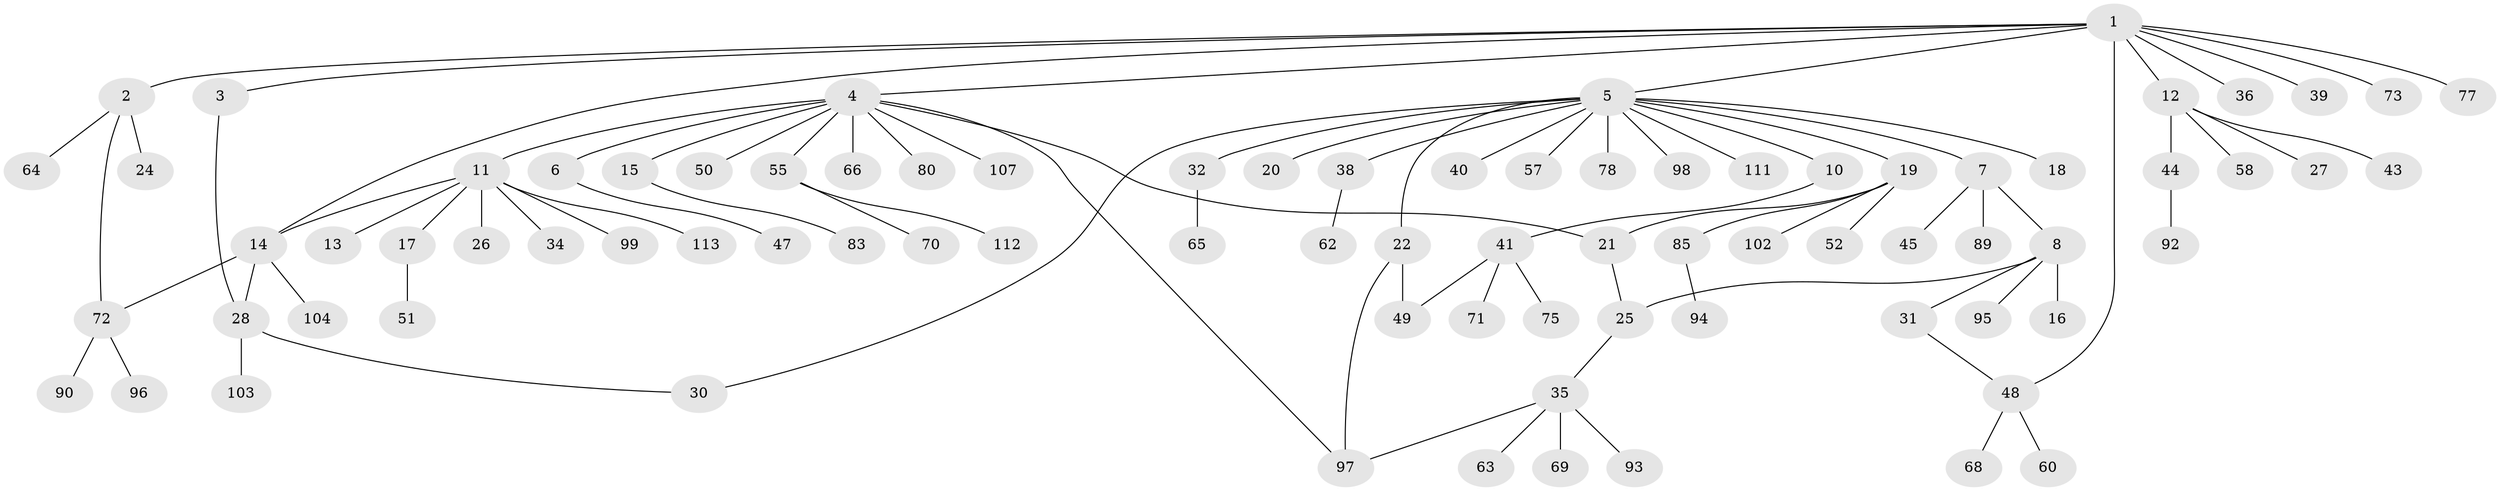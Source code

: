 // Generated by graph-tools (version 1.1) at 2025/51/02/27/25 19:51:57]
// undirected, 83 vertices, 92 edges
graph export_dot {
graph [start="1"]
  node [color=gray90,style=filled];
  1 [super="+100"];
  2 [super="+42"];
  3;
  4 [super="+9"];
  5 [super="+54"];
  6;
  7 [super="+37"];
  8 [super="+79"];
  10 [super="+53"];
  11 [super="+29"];
  12 [super="+108"];
  13;
  14 [super="+82"];
  15;
  16;
  17 [super="+74"];
  18;
  19 [super="+23"];
  20;
  21 [super="+33"];
  22 [super="+109"];
  24 [super="+86"];
  25;
  26;
  27;
  28 [super="+59"];
  30;
  31;
  32;
  34;
  35 [super="+76"];
  36;
  38 [super="+67"];
  39;
  40 [super="+46"];
  41 [super="+56"];
  43;
  44 [super="+106"];
  45;
  47;
  48 [super="+61"];
  49;
  50;
  51;
  52 [super="+101"];
  55 [super="+91"];
  57;
  58;
  60 [super="+81"];
  62;
  63;
  64;
  65;
  66;
  68;
  69;
  70;
  71 [super="+88"];
  72 [super="+87"];
  73;
  75;
  77 [super="+84"];
  78;
  80;
  83 [super="+110"];
  85 [super="+105"];
  89;
  90;
  92;
  93;
  94;
  95;
  96;
  97;
  98;
  99;
  102;
  103;
  104;
  107;
  111;
  112;
  113;
  1 -- 2;
  1 -- 3;
  1 -- 4;
  1 -- 5;
  1 -- 12;
  1 -- 36;
  1 -- 39;
  1 -- 48;
  1 -- 73;
  1 -- 77;
  1 -- 14;
  2 -- 24;
  2 -- 64;
  2 -- 72;
  3 -- 28;
  4 -- 6;
  4 -- 11;
  4 -- 15;
  4 -- 21;
  4 -- 50;
  4 -- 55;
  4 -- 66;
  4 -- 97;
  4 -- 107;
  4 -- 80;
  5 -- 7;
  5 -- 10;
  5 -- 18;
  5 -- 19;
  5 -- 20;
  5 -- 22;
  5 -- 30;
  5 -- 32;
  5 -- 38;
  5 -- 40;
  5 -- 57;
  5 -- 78;
  5 -- 111;
  5 -- 98;
  6 -- 47;
  7 -- 8;
  7 -- 45;
  7 -- 89;
  8 -- 16;
  8 -- 25;
  8 -- 31;
  8 -- 95;
  10 -- 41;
  11 -- 13;
  11 -- 14;
  11 -- 17;
  11 -- 26;
  11 -- 34;
  11 -- 99;
  11 -- 113;
  12 -- 27;
  12 -- 43;
  12 -- 44;
  12 -- 58;
  14 -- 104;
  14 -- 28;
  14 -- 72;
  15 -- 83;
  17 -- 51;
  19 -- 85;
  19 -- 52;
  19 -- 102;
  19 -- 21;
  21 -- 25;
  22 -- 49;
  22 -- 97;
  25 -- 35;
  28 -- 30;
  28 -- 103;
  31 -- 48;
  32 -- 65;
  35 -- 63;
  35 -- 69;
  35 -- 93;
  35 -- 97;
  38 -- 62;
  41 -- 49;
  41 -- 71;
  41 -- 75;
  44 -- 92;
  48 -- 60;
  48 -- 68;
  55 -- 70;
  55 -- 112;
  72 -- 90;
  72 -- 96;
  85 -- 94;
}
